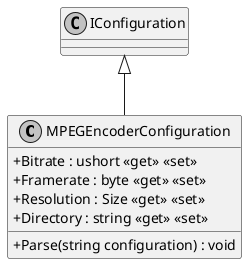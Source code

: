 @startuml
skinparam monochrome true
skinparam classAttributeIconSize 0

class MPEGEncoderConfiguration {
    + Bitrate : ushort <<get>> <<set>>
    + Framerate : byte <<get>> <<set>>
    + Resolution : Size <<get>> <<set>>
    + Directory : string <<get>> <<set>>
    + Parse(string configuration) : void
}

IConfiguration <|-- MPEGEncoderConfiguration
@enduml
